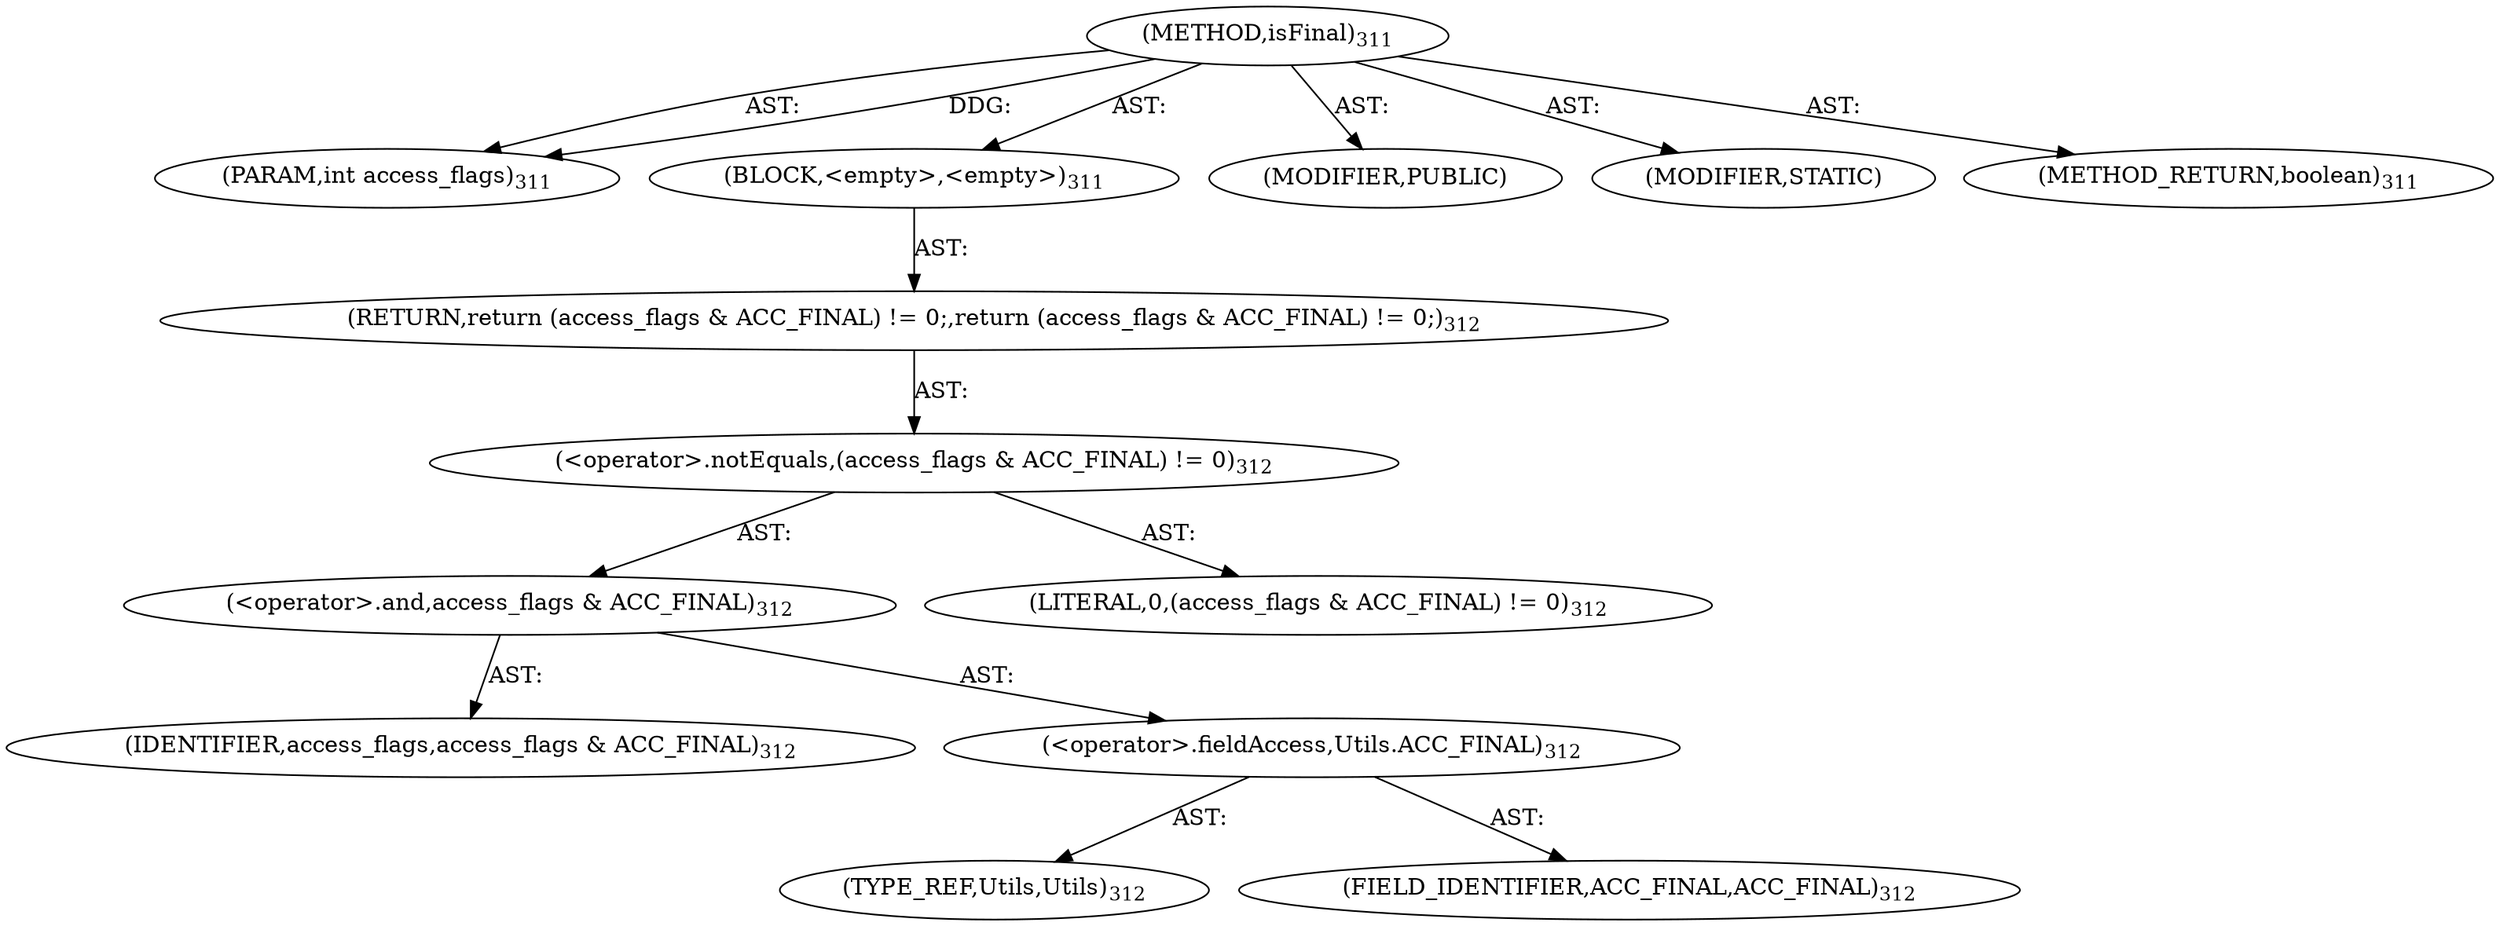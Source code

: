 digraph "isFinal" {  
"111669149713" [label = <(METHOD,isFinal)<SUB>311</SUB>> ]
"115964117012" [label = <(PARAM,int access_flags)<SUB>311</SUB>> ]
"25769803809" [label = <(BLOCK,&lt;empty&gt;,&lt;empty&gt;)<SUB>311</SUB>> ]
"146028888080" [label = <(RETURN,return (access_flags &amp; ACC_FINAL) != 0;,return (access_flags &amp; ACC_FINAL) != 0;)<SUB>312</SUB>> ]
"30064771177" [label = <(&lt;operator&gt;.notEquals,(access_flags &amp; ACC_FINAL) != 0)<SUB>312</SUB>> ]
"30064771178" [label = <(&lt;operator&gt;.and,access_flags &amp; ACC_FINAL)<SUB>312</SUB>> ]
"68719476817" [label = <(IDENTIFIER,access_flags,access_flags &amp; ACC_FINAL)<SUB>312</SUB>> ]
"30064771179" [label = <(&lt;operator&gt;.fieldAccess,Utils.ACC_FINAL)<SUB>312</SUB>> ]
"180388626444" [label = <(TYPE_REF,Utils,Utils)<SUB>312</SUB>> ]
"55834574859" [label = <(FIELD_IDENTIFIER,ACC_FINAL,ACC_FINAL)<SUB>312</SUB>> ]
"90194313260" [label = <(LITERAL,0,(access_flags &amp; ACC_FINAL) != 0)<SUB>312</SUB>> ]
"133143986236" [label = <(MODIFIER,PUBLIC)> ]
"133143986237" [label = <(MODIFIER,STATIC)> ]
"128849018897" [label = <(METHOD_RETURN,boolean)<SUB>311</SUB>> ]
  "111669149713" -> "115964117012"  [ label = "AST: "] 
  "111669149713" -> "25769803809"  [ label = "AST: "] 
  "111669149713" -> "133143986236"  [ label = "AST: "] 
  "111669149713" -> "133143986237"  [ label = "AST: "] 
  "111669149713" -> "128849018897"  [ label = "AST: "] 
  "25769803809" -> "146028888080"  [ label = "AST: "] 
  "146028888080" -> "30064771177"  [ label = "AST: "] 
  "30064771177" -> "30064771178"  [ label = "AST: "] 
  "30064771177" -> "90194313260"  [ label = "AST: "] 
  "30064771178" -> "68719476817"  [ label = "AST: "] 
  "30064771178" -> "30064771179"  [ label = "AST: "] 
  "30064771179" -> "180388626444"  [ label = "AST: "] 
  "30064771179" -> "55834574859"  [ label = "AST: "] 
  "111669149713" -> "115964117012"  [ label = "DDG: "] 
}
